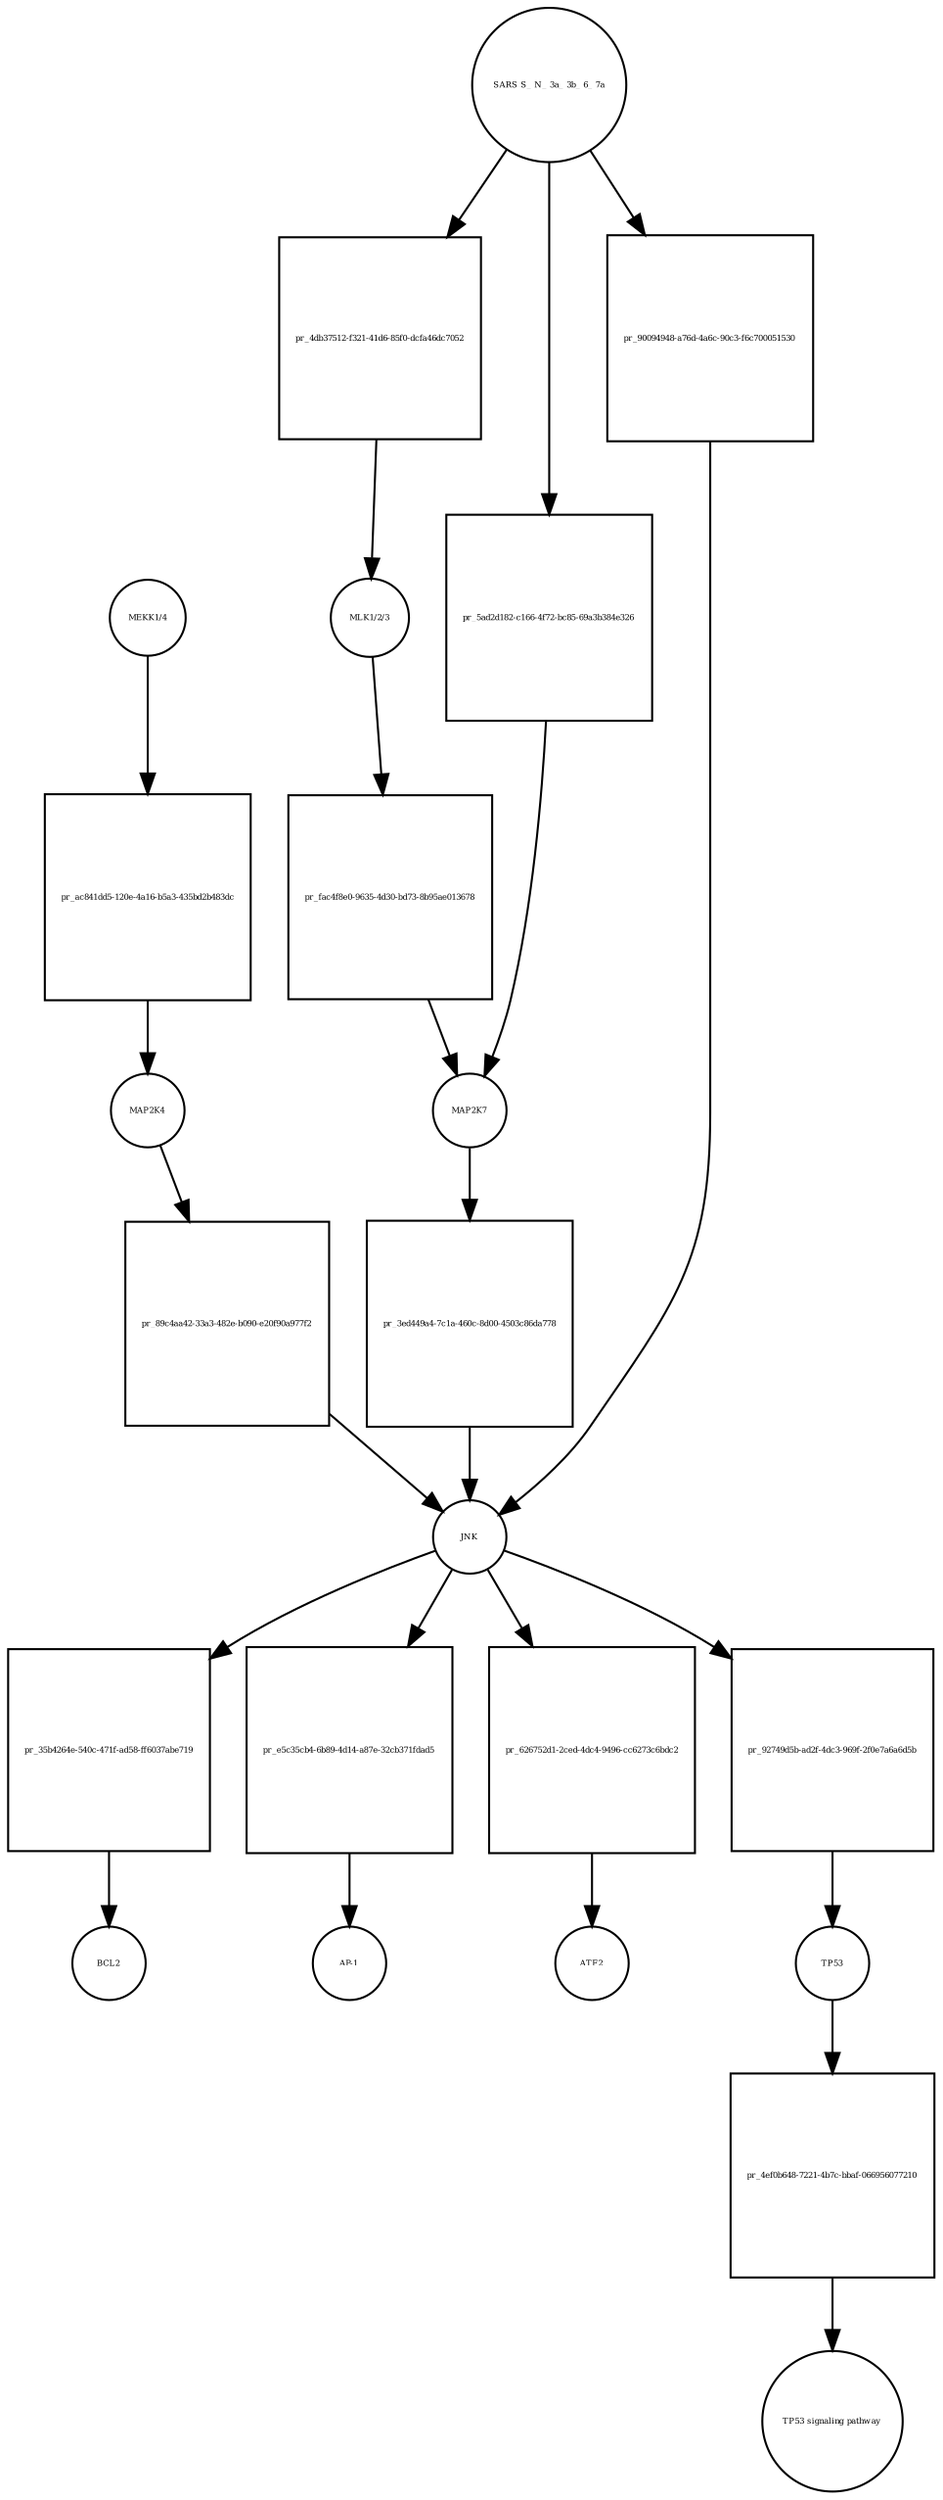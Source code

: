 strict digraph  {
"MEKK1/4" [annotation="", bipartite=0, cls=complex, fontsize=4, label="MEKK1/4", shape=circle];
"pr_ac841dd5-120e-4a16-b5a3-435bd2b483dc" [annotation="", bipartite=1, cls=process, fontsize=4, label="pr_ac841dd5-120e-4a16-b5a3-435bd2b483dc", shape=square];
MAP2K4 [annotation=urn_miriam_uniprot_P45985, bipartite=0, cls=macromolecule, fontsize=4, label=MAP2K4, shape=circle];
"MLK1/2/3" [annotation="", bipartite=0, cls=complex, fontsize=4, label="MLK1/2/3", shape=circle];
"pr_fac4f8e0-9635-4d30-bd73-8b95ae013678" [annotation="", bipartite=1, cls=process, fontsize=4, label="pr_fac4f8e0-9635-4d30-bd73-8b95ae013678", shape=square];
MAP2K7 [annotation=urn_miriam_uniprot_O14733, bipartite=0, cls=macromolecule, fontsize=4, label=MAP2K7, shape=circle];
"pr_89c4aa42-33a3-482e-b090-e20f90a977f2" [annotation="", bipartite=1, cls=process, fontsize=4, label="pr_89c4aa42-33a3-482e-b090-e20f90a977f2", shape=square];
JNK [annotation="", bipartite=0, cls=complex, fontsize=4, label=JNK, shape=circle];
"pr_3ed449a4-7c1a-460c-8d00-4503c86da778" [annotation="", bipartite=1, cls=process, fontsize=4, label="pr_3ed449a4-7c1a-460c-8d00-4503c86da778", shape=square];
"pr_35b4264e-540c-471f-ad58-ff6037abe719" [annotation="", bipartite=1, cls=process, fontsize=4, label="pr_35b4264e-540c-471f-ad58-ff6037abe719", shape=square];
BCL2 [annotation=urn_miriam_uniprot_P10415, bipartite=0, cls=macromolecule, fontsize=4, label=BCL2, shape=circle];
"pr_e5c35cb4-6b89-4d14-a87e-32cb371fdad5" [annotation="", bipartite=1, cls=process, fontsize=4, label="pr_e5c35cb4-6b89-4d14-a87e-32cb371fdad5", shape=square];
"AP-1" [annotation="", bipartite=0, cls=complex, fontsize=4, label="AP-1", shape=circle];
"SARS S_ N_ 3a_ 3b_ 6_ 7a" [annotation="", bipartite=0, cls=macromolecule, fontsize=4, label="SARS S_ N_ 3a_ 3b_ 6_ 7a", shape=circle];
"pr_4db37512-f321-41d6-85f0-dcfa46dc7052" [annotation="", bipartite=1, cls=process, fontsize=4, label="pr_4db37512-f321-41d6-85f0-dcfa46dc7052", shape=square];
"pr_626752d1-2ced-4dc4-9496-cc6273c6bdc2" [annotation="", bipartite=1, cls=process, fontsize=4, label="pr_626752d1-2ced-4dc4-9496-cc6273c6bdc2", shape=square];
ATF2 [annotation=urn_miriam_uniprot_P15336, bipartite=0, cls=macromolecule, fontsize=4, label=ATF2, shape=circle];
"pr_92749d5b-ad2f-4dc3-969f-2f0e7a6a6d5b" [annotation="", bipartite=1, cls=process, fontsize=4, label="pr_92749d5b-ad2f-4dc3-969f-2f0e7a6a6d5b", shape=square];
TP53 [annotation=urn_miriam_uniprot_P04637, bipartite=0, cls=macromolecule, fontsize=4, label=TP53, shape=circle];
"pr_4ef0b648-7221-4b7c-bbaf-066956077210" [annotation="", bipartite=1, cls=process, fontsize=4, label="pr_4ef0b648-7221-4b7c-bbaf-066956077210", shape=square];
"TP53 signaling pathway" [annotation="", bipartite=0, cls="unspecified entity", fontsize=4, label="TP53 signaling pathway", shape=circle];
"pr_5ad2d182-c166-4f72-bc85-69a3b384e326" [annotation="", bipartite=1, cls=process, fontsize=4, label="pr_5ad2d182-c166-4f72-bc85-69a3b384e326", shape=square];
"pr_90094948-a76d-4a6c-90c3-f6c700051530" [annotation="", bipartite=1, cls=process, fontsize=4, label="pr_90094948-a76d-4a6c-90c3-f6c700051530", shape=square];
"MEKK1/4" -> "pr_ac841dd5-120e-4a16-b5a3-435bd2b483dc"  [annotation="", interaction_type=consumption];
"pr_ac841dd5-120e-4a16-b5a3-435bd2b483dc" -> MAP2K4  [annotation="", interaction_type=production];
MAP2K4 -> "pr_89c4aa42-33a3-482e-b090-e20f90a977f2"  [annotation="", interaction_type=consumption];
"MLK1/2/3" -> "pr_fac4f8e0-9635-4d30-bd73-8b95ae013678"  [annotation="", interaction_type=consumption];
"pr_fac4f8e0-9635-4d30-bd73-8b95ae013678" -> MAP2K7  [annotation="", interaction_type=production];
MAP2K7 -> "pr_3ed449a4-7c1a-460c-8d00-4503c86da778"  [annotation="", interaction_type=consumption];
"pr_89c4aa42-33a3-482e-b090-e20f90a977f2" -> JNK  [annotation="", interaction_type=production];
JNK -> "pr_35b4264e-540c-471f-ad58-ff6037abe719"  [annotation="", interaction_type=consumption];
JNK -> "pr_e5c35cb4-6b89-4d14-a87e-32cb371fdad5"  [annotation="", interaction_type=consumption];
JNK -> "pr_626752d1-2ced-4dc4-9496-cc6273c6bdc2"  [annotation="", interaction_type=consumption];
JNK -> "pr_92749d5b-ad2f-4dc3-969f-2f0e7a6a6d5b"  [annotation="", interaction_type=consumption];
"pr_3ed449a4-7c1a-460c-8d00-4503c86da778" -> JNK  [annotation="", interaction_type=production];
"pr_35b4264e-540c-471f-ad58-ff6037abe719" -> BCL2  [annotation="", interaction_type=production];
"pr_e5c35cb4-6b89-4d14-a87e-32cb371fdad5" -> "AP-1"  [annotation="", interaction_type=production];
"SARS S_ N_ 3a_ 3b_ 6_ 7a" -> "pr_4db37512-f321-41d6-85f0-dcfa46dc7052"  [annotation="", interaction_type=consumption];
"SARS S_ N_ 3a_ 3b_ 6_ 7a" -> "pr_5ad2d182-c166-4f72-bc85-69a3b384e326"  [annotation="", interaction_type=consumption];
"SARS S_ N_ 3a_ 3b_ 6_ 7a" -> "pr_90094948-a76d-4a6c-90c3-f6c700051530"  [annotation="", interaction_type=consumption];
"pr_4db37512-f321-41d6-85f0-dcfa46dc7052" -> "MLK1/2/3"  [annotation="", interaction_type=production];
"pr_626752d1-2ced-4dc4-9496-cc6273c6bdc2" -> ATF2  [annotation="", interaction_type=production];
"pr_92749d5b-ad2f-4dc3-969f-2f0e7a6a6d5b" -> TP53  [annotation="", interaction_type=production];
TP53 -> "pr_4ef0b648-7221-4b7c-bbaf-066956077210"  [annotation="", interaction_type=consumption];
"pr_4ef0b648-7221-4b7c-bbaf-066956077210" -> "TP53 signaling pathway"  [annotation="", interaction_type=production];
"pr_5ad2d182-c166-4f72-bc85-69a3b384e326" -> MAP2K7  [annotation="", interaction_type=production];
"pr_90094948-a76d-4a6c-90c3-f6c700051530" -> JNK  [annotation="", interaction_type=production];
}

